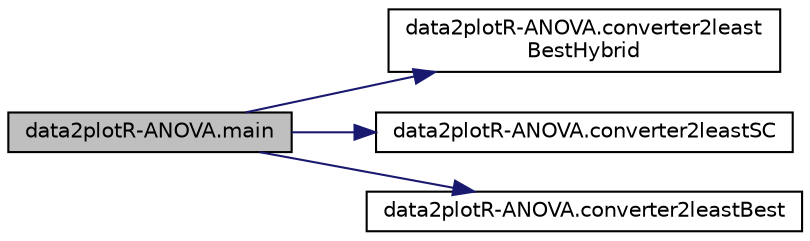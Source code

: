 digraph "data2plotR-ANOVA.main"
{
  edge [fontname="Helvetica",fontsize="10",labelfontname="Helvetica",labelfontsize="10"];
  node [fontname="Helvetica",fontsize="10",shape=record];
  rankdir="LR";
  Node9 [label="data2plotR-ANOVA.main",height=0.2,width=0.4,color="black", fillcolor="grey75", style="filled", fontcolor="black"];
  Node9 -> Node10 [color="midnightblue",fontsize="10",style="solid",fontname="Helvetica"];
  Node10 [label="data2plotR-ANOVA.converter2least\lBestHybrid",height=0.2,width=0.4,color="black", fillcolor="white", style="filled",URL="$namespacedata2plot_r-_a_n_o_v_a.html#a52bf879d3542185ef4d184db239b9085"];
  Node9 -> Node11 [color="midnightblue",fontsize="10",style="solid",fontname="Helvetica"];
  Node11 [label="data2plotR-ANOVA.converter2leastSC",height=0.2,width=0.4,color="black", fillcolor="white", style="filled",URL="$namespacedata2plot_r-_a_n_o_v_a.html#ab61a4a03e766a1cebbe27e57446b042e"];
  Node9 -> Node12 [color="midnightblue",fontsize="10",style="solid",fontname="Helvetica"];
  Node12 [label="data2plotR-ANOVA.converter2leastBest",height=0.2,width=0.4,color="black", fillcolor="white", style="filled",URL="$namespacedata2plot_r-_a_n_o_v_a.html#a76036bef0ed96408db0b5384fb68c280"];
}
